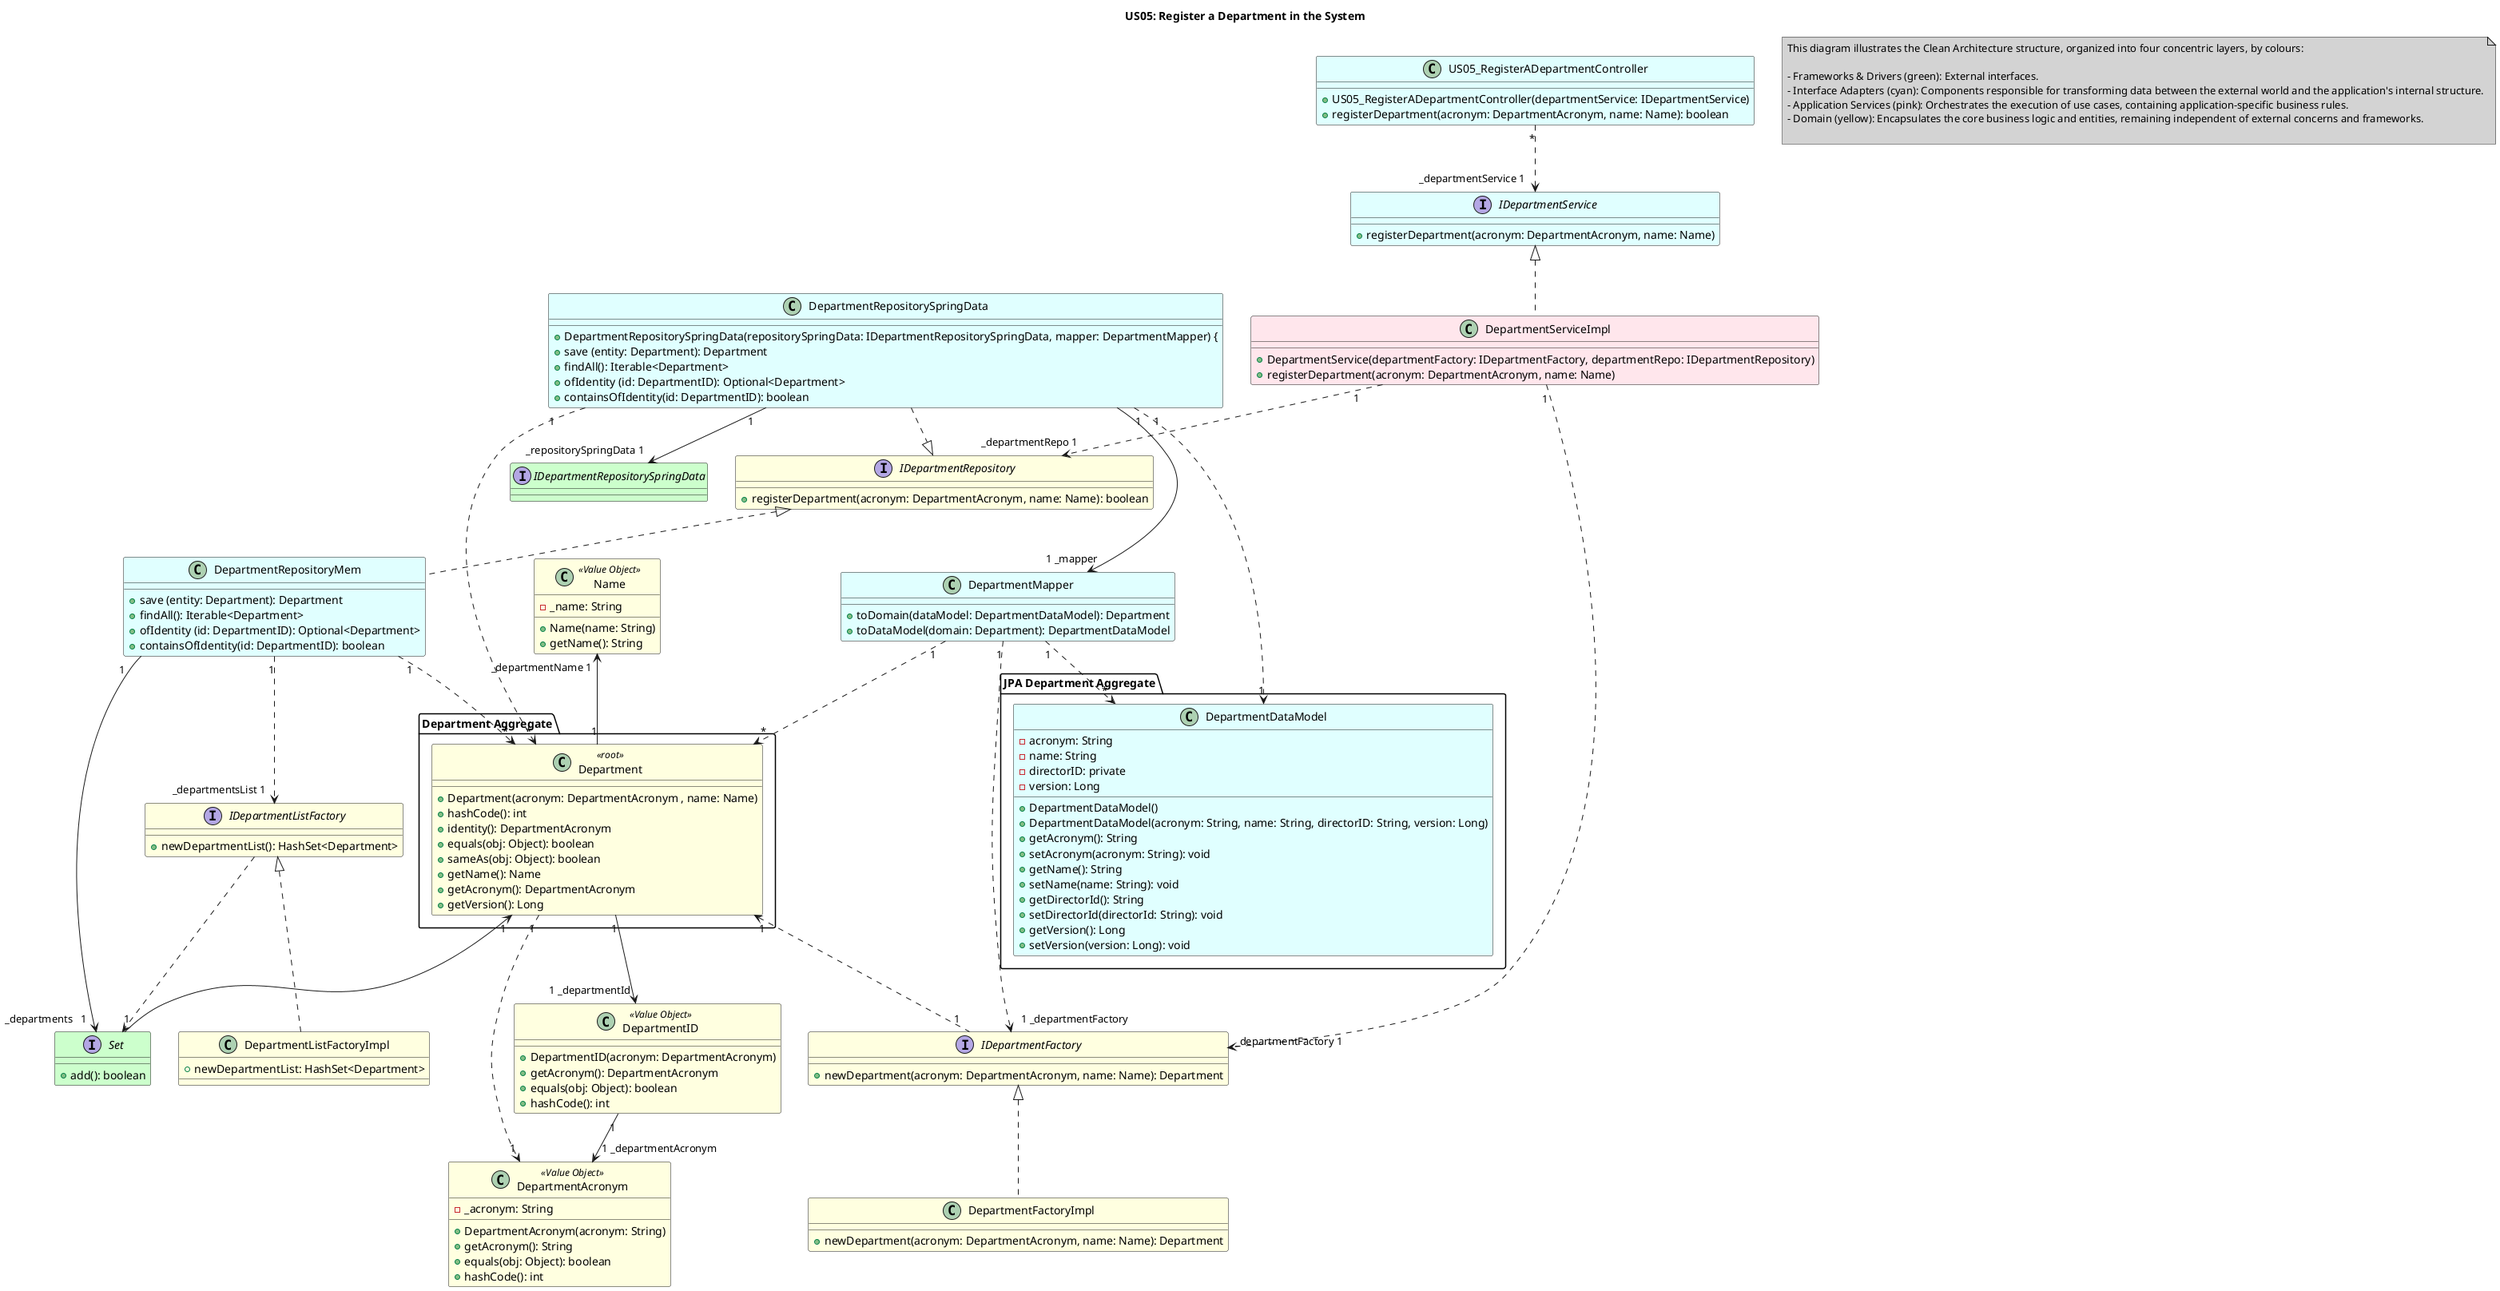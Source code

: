 @startuml
title US05: Register a Department in the System

class US05_RegisterADepartmentController #lightcyan {
    +US05_RegisterADepartmentController(departmentService: IDepartmentService)
    +registerDepartment(acronym: DepartmentAcronym, name: Name): boolean
}

interface IDepartmentService #lightcyan {
        + registerDepartment(acronym: DepartmentAcronym, name: Name)
}

class DepartmentServiceImpl #ffe6ec{
      + DepartmentService(departmentFactory: IDepartmentFactory, departmentRepo: IDepartmentRepository)
      + registerDepartment(acronym: DepartmentAcronym, name: Name)
}

interface IDepartmentRepository #lightyellow {
    + registerDepartment(acronym: DepartmentAcronym, name: Name): boolean
}

class DepartmentRepositoryMem #lightcyan {
    + save (entity: Department): Department
    + findAll(): Iterable<Department>
    + ofIdentity (id: DepartmentID): Optional<Department>
    + containsOfIdentity(id: DepartmentID): boolean
}

class DepartmentFactoryImpl #lightyellow {
    +newDepartment(acronym: DepartmentAcronym, name: Name): Department
}

interface IDepartmentFactory #lightyellow {
    +newDepartment(acronym: DepartmentAcronym, name: Name): Department
}

class DepartmentListFactoryImpl #lightyellow {
    +newDepartmentList: HashSet<Department>
}

interface IDepartmentListFactory #lightyellow {
    + newDepartmentList(): HashSet<Department>
}

interface Set #ccffcc {
    +add(): boolean
}

package "Department Aggregate" {

class Department <<root>> #lightyellow{
    +Department(acronym: DepartmentAcronym , name: Name)
    +hashCode(): int
    +identity(): DepartmentAcronym
    +equals(obj: Object): boolean
    +sameAs(obj: Object): boolean
    +getName(): Name
    +getAcronym(): DepartmentAcronym
    +getVersion(): Long
}
}

class Name <<Value Object >> #lightyellow {
    -_name: String
    + Name(name: String)
    + getName(): String
}

class DepartmentAcronym <<Value Object>> #lightyellow {
    -_acronym: String
    + DepartmentAcronym(acronym: String)
    + getAcronym(): String
    + equals(obj: Object): boolean
    + hashCode(): int
}

class DepartmentID <<Value Object>> #lightyellow {
    + DepartmentID(acronym: DepartmentAcronym)
    + getAcronym(): DepartmentAcronym
    + equals(obj: Object): boolean
    + hashCode(): int
}

US05_RegisterADepartmentController "*" ..> "_departmentService 1" IDepartmentService

IDepartmentService <|.. DepartmentServiceImpl
DepartmentServiceImpl "1" ..> "_departmentFactory 1" IDepartmentFactory
DepartmentServiceImpl "1"..> "_departmentRepo 1" IDepartmentRepository

DepartmentRepositoryMem "1" ..> "*" Department
DepartmentRepositoryMem "1" -> "_departments   1" Set
DepartmentRepositoryMem "1" ..> "_departmentsList 1" IDepartmentListFactory
IDepartmentRepository <|.. DepartmentRepositoryMem

IDepartmentListFactory  <|..  DepartmentListFactoryImpl
IDepartmentListFactory  ..>  Set
IDepartmentFactory  <|..  DepartmentFactoryImpl

Department "1" <- "1" Set
Department "1" <.. "1" IDepartmentFactory
Name "_departmentName 1" <-- "1" Department
Department "1" --> "1 _departmentId" DepartmentID
DepartmentID "1" --> "1 _departmentAcronym" DepartmentAcronym
Department "1" ..> "1" DepartmentAcronym


'JPA
package "JPA Department Aggregate" {

class DepartmentDataModel #lightcyan {
    - acronym: String
    - name: String
    - directorID: private
    - version: Long
    + DepartmentDataModel()
    + DepartmentDataModel(acronym: String, name: String, directorID: String, version: Long)
    + getAcronym(): String
    + setAcronym(acronym: String): void
    + getName(): String
    + setName(name: String): void
    + getDirectorId(): String
    + setDirectorId(directorId: String): void
    + getVersion(): Long
    + setVersion(version: Long): void
}
}

interface IDepartmentRepositorySpringData #ccffcc{

}

class DepartmentRepositorySpringData #lightcyan {
   + DepartmentRepositorySpringData(repositorySpringData: IDepartmentRepositorySpringData, mapper: DepartmentMapper) {
   + save (entity: Department): Department
   + findAll(): Iterable<Department>
   + ofIdentity (id: DepartmentID): Optional<Department>
   + containsOfIdentity(id: DepartmentID): boolean
}

class DepartmentMapper #lightcyan {
    + toDomain(dataModel: DepartmentDataModel): Department
    + toDataModel(domain: Department): DepartmentDataModel
}

DepartmentRepositorySpringData "1" ..> "1" DepartmentDataModel
DepartmentRepositorySpringData "1" ..> "*" Department
DepartmentRepositorySpringData "1" --> "_repositorySpringData 1" IDepartmentRepositorySpringData
DepartmentRepositorySpringData ..|>  IDepartmentRepository
DepartmentRepositorySpringData "1" --> "1 _mapper" DepartmentMapper

DepartmentMapper "1" ..> "1 _departmentFactory" IDepartmentFactory
DepartmentMapper "1" ..> "*" Department
DepartmentMapper "1" ..> "*" DepartmentDataModel

note as n1 #lightgrey
   This diagram illustrates the Clean Architecture structure, organized into four concentric layers, by colours:

   - Frameworks & Drivers (green): External interfaces.
   - Interface Adapters (cyan): Components responsible for transforming data between the external world and the application's internal structure.
   - Application Services (pink): Orchestrates the execution of use cases, containing application-specific business rules.
   - Domain (yellow): Encapsulates the core business logic and entities, remaining independent of external concerns and frameworks.

end note



@enduml